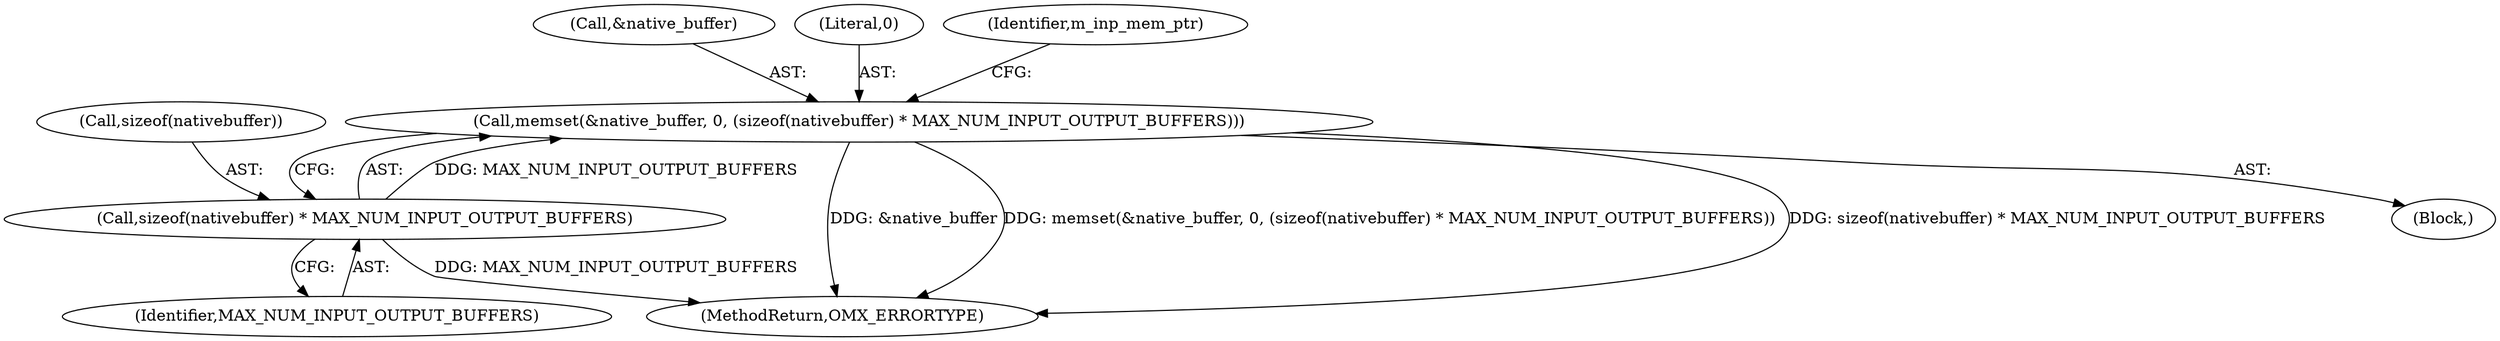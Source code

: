 digraph "0_Android_46e305be6e670a5a0041b0b4861122a0f1aabefa@API" {
"1000158" [label="(Call,memset(&native_buffer, 0, (sizeof(nativebuffer) * MAX_NUM_INPUT_OUTPUT_BUFFERS)))"];
"1000162" [label="(Call,sizeof(nativebuffer) * MAX_NUM_INPUT_OUTPUT_BUFFERS)"];
"1000346" [label="(MethodReturn,OMX_ERRORTYPE)"];
"1000159" [label="(Call,&native_buffer)"];
"1000162" [label="(Call,sizeof(nativebuffer) * MAX_NUM_INPUT_OUTPUT_BUFFERS)"];
"1000158" [label="(Call,memset(&native_buffer, 0, (sizeof(nativebuffer) * MAX_NUM_INPUT_OUTPUT_BUFFERS)))"];
"1000161" [label="(Literal,0)"];
"1000168" [label="(Identifier,m_inp_mem_ptr)"];
"1000136" [label="(Block,)"];
"1000165" [label="(Identifier,MAX_NUM_INPUT_OUTPUT_BUFFERS)"];
"1000163" [label="(Call,sizeof(nativebuffer))"];
"1000158" -> "1000136"  [label="AST: "];
"1000158" -> "1000162"  [label="CFG: "];
"1000159" -> "1000158"  [label="AST: "];
"1000161" -> "1000158"  [label="AST: "];
"1000162" -> "1000158"  [label="AST: "];
"1000168" -> "1000158"  [label="CFG: "];
"1000158" -> "1000346"  [label="DDG: &native_buffer"];
"1000158" -> "1000346"  [label="DDG: memset(&native_buffer, 0, (sizeof(nativebuffer) * MAX_NUM_INPUT_OUTPUT_BUFFERS))"];
"1000158" -> "1000346"  [label="DDG: sizeof(nativebuffer) * MAX_NUM_INPUT_OUTPUT_BUFFERS"];
"1000162" -> "1000158"  [label="DDG: MAX_NUM_INPUT_OUTPUT_BUFFERS"];
"1000162" -> "1000165"  [label="CFG: "];
"1000163" -> "1000162"  [label="AST: "];
"1000165" -> "1000162"  [label="AST: "];
"1000162" -> "1000346"  [label="DDG: MAX_NUM_INPUT_OUTPUT_BUFFERS"];
}

